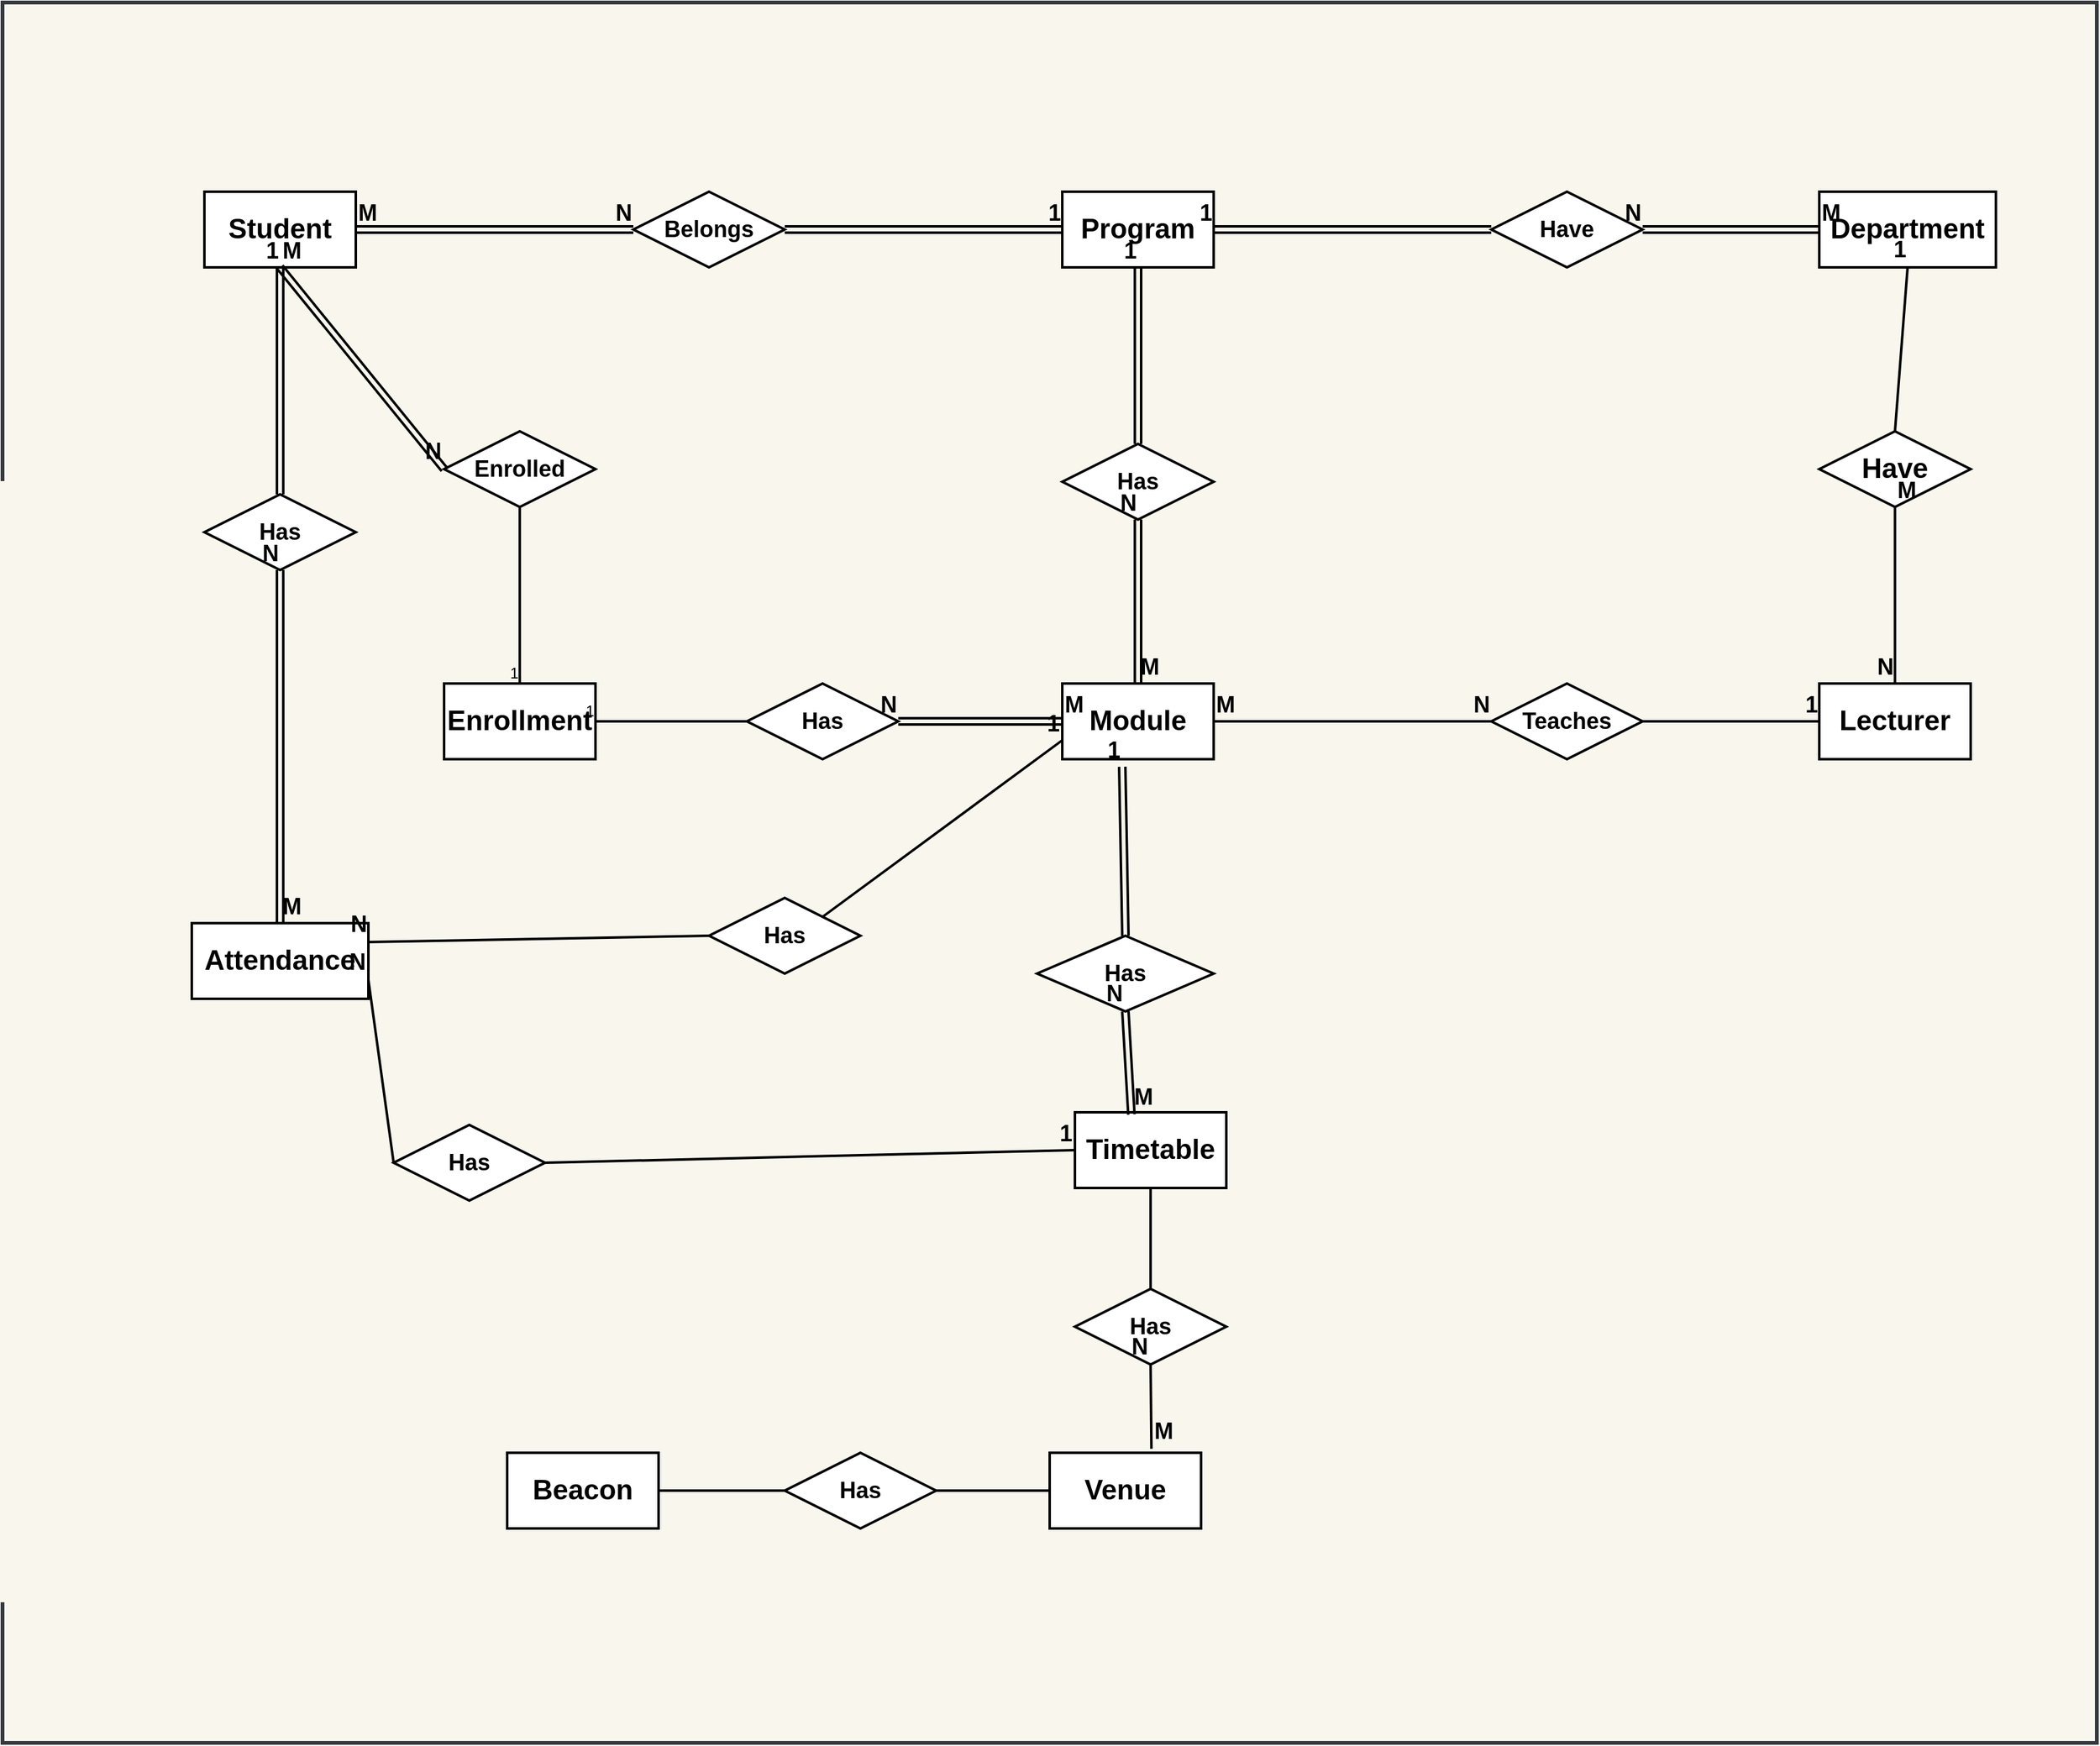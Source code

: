 <mxfile version="21.1.2" type="device">
  <diagram id="R2lEEEUBdFMjLlhIrx00" name="Page-1">
    <mxGraphModel dx="3414" dy="1017" grid="1" gridSize="10" guides="1" tooltips="1" connect="1" arrows="1" fold="1" page="1" pageScale="1" pageWidth="850" pageHeight="1100" math="0" shadow="0" extFonts="Permanent Marker^https://fonts.googleapis.com/css?family=Permanent+Marker">
      <root>
        <mxCell id="0" />
        <mxCell id="1" parent="0" />
        <mxCell id="RXSMDrH9linVr9BkSCTJ-110" value="" style="rounded=0;whiteSpace=wrap;html=1;strokeWidth=3;fillColor=#f9f7ed;strokeColor=#36393d;" parent="1" vertex="1">
          <mxGeometry x="-850" y="310" width="1660" height="1380" as="geometry" />
        </mxCell>
        <mxCell id="RXSMDrH9linVr9BkSCTJ-1" value="&lt;b&gt;&lt;font style=&quot;font-size: 22px;&quot;&gt;Venue&lt;/font&gt;&lt;/b&gt;" style="rounded=0;whiteSpace=wrap;html=1;strokeWidth=2;" parent="1" vertex="1">
          <mxGeometry x="-20" y="1460" width="120" height="60" as="geometry" />
        </mxCell>
        <mxCell id="RXSMDrH9linVr9BkSCTJ-2" value="&lt;b&gt;&lt;font style=&quot;font-size: 22px;&quot;&gt;Beacon&lt;/font&gt;&lt;/b&gt;" style="rounded=0;whiteSpace=wrap;html=1;strokeWidth=2;" parent="1" vertex="1">
          <mxGeometry x="-450" y="1460" width="120" height="60" as="geometry" />
        </mxCell>
        <mxCell id="RXSMDrH9linVr9BkSCTJ-3" value="&lt;b&gt;&lt;font style=&quot;font-size: 22px;&quot;&gt;Attendance&lt;/font&gt;&lt;/b&gt;" style="rounded=0;whiteSpace=wrap;html=1;strokeWidth=2;" parent="1" vertex="1">
          <mxGeometry x="-700" y="1040" width="140" height="60" as="geometry" />
        </mxCell>
        <mxCell id="RXSMDrH9linVr9BkSCTJ-4" value="&lt;b&gt;&lt;font style=&quot;font-size: 22px;&quot;&gt;Timetable&lt;/font&gt;&lt;/b&gt;" style="rounded=0;whiteSpace=wrap;html=1;strokeWidth=2;" parent="1" vertex="1">
          <mxGeometry y="1190" width="120" height="60" as="geometry" />
        </mxCell>
        <mxCell id="RXSMDrH9linVr9BkSCTJ-5" value="&lt;b&gt;&lt;font style=&quot;font-size: 22px;&quot;&gt;Department&lt;/font&gt;&lt;/b&gt;" style="rounded=0;whiteSpace=wrap;html=1;strokeWidth=2;" parent="1" vertex="1">
          <mxGeometry x="590" y="460" width="140" height="60" as="geometry" />
        </mxCell>
        <mxCell id="RXSMDrH9linVr9BkSCTJ-6" value="&lt;b&gt;&lt;font style=&quot;font-size: 22px;&quot;&gt;Student&lt;/font&gt;&lt;/b&gt;" style="rounded=0;whiteSpace=wrap;html=1;strokeWidth=2;" parent="1" vertex="1">
          <mxGeometry x="-690" y="460" width="120" height="60" as="geometry" />
        </mxCell>
        <mxCell id="RXSMDrH9linVr9BkSCTJ-7" value="&lt;b&gt;&lt;font style=&quot;font-size: 22px;&quot;&gt;Lecturer&lt;/font&gt;&lt;/b&gt;" style="rounded=0;whiteSpace=wrap;html=1;strokeWidth=2;" parent="1" vertex="1">
          <mxGeometry x="590" y="850" width="120" height="60" as="geometry" />
        </mxCell>
        <mxCell id="RXSMDrH9linVr9BkSCTJ-8" value="&lt;b&gt;&lt;font style=&quot;font-size: 22px;&quot;&gt;Module&lt;/font&gt;&lt;/b&gt;" style="rounded=0;whiteSpace=wrap;html=1;strokeWidth=2;" parent="1" vertex="1">
          <mxGeometry x="-10" y="850" width="120" height="60" as="geometry" />
        </mxCell>
        <mxCell id="RXSMDrH9linVr9BkSCTJ-9" value="&lt;b&gt;&lt;font style=&quot;font-size: 22px;&quot;&gt;Enrollment&lt;/font&gt;&lt;/b&gt;" style="rounded=0;whiteSpace=wrap;html=1;strokeWidth=2;" parent="1" vertex="1">
          <mxGeometry x="-500" y="850" width="120" height="60" as="geometry" />
        </mxCell>
        <mxCell id="RXSMDrH9linVr9BkSCTJ-10" value="&lt;b&gt;&lt;font style=&quot;font-size: 22px;&quot;&gt;Program&lt;/font&gt;&lt;/b&gt;" style="rounded=0;whiteSpace=wrap;html=1;strokeWidth=2;" parent="1" vertex="1">
          <mxGeometry x="-10" y="460" width="120" height="60" as="geometry" />
        </mxCell>
        <mxCell id="RXSMDrH9linVr9BkSCTJ-12" value="&lt;b&gt;&lt;font style=&quot;font-size: 18px;&quot;&gt;Has&lt;/font&gt;&lt;/b&gt;" style="shape=rhombus;perimeter=rhombusPerimeter;whiteSpace=wrap;html=1;align=center;strokeWidth=2;" parent="1" vertex="1">
          <mxGeometry x="-230" y="1460" width="120" height="60" as="geometry" />
        </mxCell>
        <mxCell id="RXSMDrH9linVr9BkSCTJ-13" value="&lt;b&gt;&lt;font style=&quot;font-size: 22px;&quot;&gt;Have&lt;/font&gt;&lt;/b&gt;" style="shape=rhombus;perimeter=rhombusPerimeter;whiteSpace=wrap;html=1;align=center;strokeWidth=2;" parent="1" vertex="1">
          <mxGeometry x="590" y="650" width="120" height="60" as="geometry" />
        </mxCell>
        <mxCell id="RXSMDrH9linVr9BkSCTJ-14" value="&lt;b&gt;&lt;font style=&quot;font-size: 18px;&quot;&gt;Belongs&lt;/font&gt;&lt;/b&gt;" style="shape=rhombus;perimeter=rhombusPerimeter;whiteSpace=wrap;html=1;align=center;strokeWidth=2;" parent="1" vertex="1">
          <mxGeometry x="-350" y="460" width="120" height="60" as="geometry" />
        </mxCell>
        <mxCell id="RXSMDrH9linVr9BkSCTJ-15" value="&lt;b&gt;&lt;font style=&quot;font-size: 18px;&quot;&gt;Have&lt;/font&gt;&lt;/b&gt;" style="shape=rhombus;perimeter=rhombusPerimeter;whiteSpace=wrap;html=1;align=center;strokeWidth=2;" parent="1" vertex="1">
          <mxGeometry x="330" y="460" width="120" height="60" as="geometry" />
        </mxCell>
        <mxCell id="RXSMDrH9linVr9BkSCTJ-16" value="&lt;b&gt;&lt;font style=&quot;font-size: 18px;&quot;&gt;Teaches&lt;/font&gt;&lt;/b&gt;" style="shape=rhombus;perimeter=rhombusPerimeter;whiteSpace=wrap;html=1;align=center;strokeWidth=2;" parent="1" vertex="1">
          <mxGeometry x="330" y="850" width="120" height="60" as="geometry" />
        </mxCell>
        <mxCell id="RXSMDrH9linVr9BkSCTJ-18" value="&lt;b&gt;&lt;font style=&quot;font-size: 18px;&quot;&gt;Has&lt;/font&gt;&lt;/b&gt;" style="shape=rhombus;perimeter=rhombusPerimeter;whiteSpace=wrap;html=1;align=center;strokeWidth=2;" parent="1" vertex="1">
          <mxGeometry x="-260" y="850" width="120" height="60" as="geometry" />
        </mxCell>
        <mxCell id="RXSMDrH9linVr9BkSCTJ-19" value="&lt;b&gt;&lt;font style=&quot;font-size: 18px;&quot;&gt;Enrolled&lt;/font&gt;&lt;/b&gt;" style="shape=rhombus;perimeter=rhombusPerimeter;whiteSpace=wrap;html=1;align=center;strokeWidth=2;" parent="1" vertex="1">
          <mxGeometry x="-500" y="650" width="120" height="60" as="geometry" />
        </mxCell>
        <mxCell id="RXSMDrH9linVr9BkSCTJ-20" value="&lt;b&gt;&lt;font style=&quot;font-size: 18px;&quot;&gt;Has&lt;/font&gt;&lt;/b&gt;" style="shape=rhombus;perimeter=rhombusPerimeter;whiteSpace=wrap;html=1;align=center;strokeWidth=2;" parent="1" vertex="1">
          <mxGeometry x="-10" y="660" width="120" height="60" as="geometry" />
        </mxCell>
        <mxCell id="RXSMDrH9linVr9BkSCTJ-21" value="&lt;span style=&quot;font-size: 18px;&quot;&gt;&lt;b&gt;Has&lt;/b&gt;&lt;/span&gt;" style="shape=rhombus;perimeter=rhombusPerimeter;whiteSpace=wrap;html=1;align=center;strokeWidth=2;" parent="1" vertex="1">
          <mxGeometry x="-30" y="1050" width="140" height="60" as="geometry" />
        </mxCell>
        <mxCell id="RXSMDrH9linVr9BkSCTJ-22" value="&lt;b&gt;&lt;font style=&quot;font-size: 18px;&quot;&gt;Has&lt;/font&gt;&lt;/b&gt;" style="shape=rhombus;perimeter=rhombusPerimeter;whiteSpace=wrap;html=1;align=center;strokeWidth=2;" parent="1" vertex="1">
          <mxGeometry x="-690" y="700" width="120" height="60" as="geometry" />
        </mxCell>
        <mxCell id="RXSMDrH9linVr9BkSCTJ-23" value="&lt;b&gt;&lt;font style=&quot;font-size: 18px;&quot;&gt;Has&lt;/font&gt;&lt;/b&gt;" style="shape=rhombus;perimeter=rhombusPerimeter;whiteSpace=wrap;html=1;align=center;strokeWidth=2;" parent="1" vertex="1">
          <mxGeometry x="-540" y="1200" width="120" height="60" as="geometry" />
        </mxCell>
        <mxCell id="RXSMDrH9linVr9BkSCTJ-24" value="&lt;b&gt;&lt;font style=&quot;font-size: 18px;&quot;&gt;Has&lt;/font&gt;&lt;/b&gt;" style="shape=rhombus;perimeter=rhombusPerimeter;whiteSpace=wrap;html=1;align=center;strokeWidth=2;" parent="1" vertex="1">
          <mxGeometry x="-290" y="1020" width="120" height="60" as="geometry" />
        </mxCell>
        <mxCell id="RXSMDrH9linVr9BkSCTJ-31" value="" style="shape=link;html=1;rounded=0;strokeWidth=2;exitX=1;exitY=0.5;exitDx=0;exitDy=0;entryX=0;entryY=0.5;entryDx=0;entryDy=0;" parent="1" source="RXSMDrH9linVr9BkSCTJ-6" target="RXSMDrH9linVr9BkSCTJ-14" edge="1">
          <mxGeometry relative="1" as="geometry">
            <mxPoint x="-535" y="489.29" as="sourcePoint" />
            <mxPoint x="-385" y="489.29" as="targetPoint" />
          </mxGeometry>
        </mxCell>
        <mxCell id="RXSMDrH9linVr9BkSCTJ-32" value="&lt;font style=&quot;font-size: 18px;&quot;&gt;&lt;b&gt;M&lt;/b&gt;&lt;/font&gt;" style="resizable=0;html=1;whiteSpace=wrap;align=left;verticalAlign=bottom;" parent="RXSMDrH9linVr9BkSCTJ-31" connectable="0" vertex="1">
          <mxGeometry x="-1" relative="1" as="geometry" />
        </mxCell>
        <mxCell id="RXSMDrH9linVr9BkSCTJ-33" value="&lt;font style=&quot;font-size: 18px;&quot;&gt;&lt;b&gt;N&lt;/b&gt;&lt;/font&gt;" style="resizable=0;html=1;whiteSpace=wrap;align=right;verticalAlign=bottom;" parent="RXSMDrH9linVr9BkSCTJ-31" connectable="0" vertex="1">
          <mxGeometry x="1" relative="1" as="geometry" />
        </mxCell>
        <mxCell id="RXSMDrH9linVr9BkSCTJ-34" value="" style="shape=link;html=1;rounded=0;exitX=1;exitY=0.5;exitDx=0;exitDy=0;entryX=0;entryY=0.5;entryDx=0;entryDy=0;strokeWidth=2;" parent="1" source="RXSMDrH9linVr9BkSCTJ-14" target="RXSMDrH9linVr9BkSCTJ-10" edge="1">
          <mxGeometry relative="1" as="geometry">
            <mxPoint x="-190" y="730" as="sourcePoint" />
            <mxPoint x="-30" y="730" as="targetPoint" />
          </mxGeometry>
        </mxCell>
        <mxCell id="RXSMDrH9linVr9BkSCTJ-35" value="&lt;font style=&quot;font-size: 18px;&quot;&gt;&lt;b&gt;1&lt;/b&gt;&lt;/font&gt;" style="resizable=0;html=1;whiteSpace=wrap;align=right;verticalAlign=bottom;" parent="RXSMDrH9linVr9BkSCTJ-34" connectable="0" vertex="1">
          <mxGeometry x="1" relative="1" as="geometry" />
        </mxCell>
        <mxCell id="RXSMDrH9linVr9BkSCTJ-36" value="" style="endArrow=none;html=1;rounded=0;entryX=0;entryY=0.5;entryDx=0;entryDy=0;exitX=0.5;exitY=1;exitDx=0;exitDy=0;strokeWidth=2;shape=link;" parent="1" source="RXSMDrH9linVr9BkSCTJ-6" target="RXSMDrH9linVr9BkSCTJ-19" edge="1">
          <mxGeometry relative="1" as="geometry">
            <mxPoint x="-630" y="540" as="sourcePoint" />
            <mxPoint x="-30" y="730" as="targetPoint" />
          </mxGeometry>
        </mxCell>
        <mxCell id="RXSMDrH9linVr9BkSCTJ-37" value="&lt;font style=&quot;font-size: 18px;&quot;&gt;&lt;b&gt;M&lt;/b&gt;&lt;/font&gt;" style="resizable=0;html=1;whiteSpace=wrap;align=left;verticalAlign=bottom;" parent="RXSMDrH9linVr9BkSCTJ-36" connectable="0" vertex="1">
          <mxGeometry x="-1" relative="1" as="geometry" />
        </mxCell>
        <mxCell id="RXSMDrH9linVr9BkSCTJ-38" value="&lt;font style=&quot;font-size: 18px;&quot;&gt;&lt;b&gt;N&lt;/b&gt;&lt;/font&gt;" style="resizable=0;html=1;whiteSpace=wrap;align=right;verticalAlign=bottom;" parent="RXSMDrH9linVr9BkSCTJ-36" connectable="0" vertex="1">
          <mxGeometry x="1" relative="1" as="geometry" />
        </mxCell>
        <mxCell id="RXSMDrH9linVr9BkSCTJ-41" value="" style="endArrow=none;html=1;rounded=0;strokeWidth=2;entryX=0.5;entryY=0;entryDx=0;entryDy=0;exitX=0.5;exitY=1;exitDx=0;exitDy=0;" parent="1" source="RXSMDrH9linVr9BkSCTJ-19" target="RXSMDrH9linVr9BkSCTJ-9" edge="1">
          <mxGeometry relative="1" as="geometry">
            <mxPoint x="-430" y="710" as="sourcePoint" />
            <mxPoint x="-30" y="730" as="targetPoint" />
          </mxGeometry>
        </mxCell>
        <mxCell id="RXSMDrH9linVr9BkSCTJ-42" value="1" style="resizable=0;html=1;whiteSpace=wrap;align=right;verticalAlign=bottom;" parent="RXSMDrH9linVr9BkSCTJ-41" connectable="0" vertex="1">
          <mxGeometry x="1" relative="1" as="geometry" />
        </mxCell>
        <mxCell id="RXSMDrH9linVr9BkSCTJ-43" value="" style="shape=link;html=1;rounded=0;strokeWidth=2;exitX=0;exitY=0.5;exitDx=0;exitDy=0;entryX=1;entryY=0.5;entryDx=0;entryDy=0;" parent="1" source="RXSMDrH9linVr9BkSCTJ-5" target="RXSMDrH9linVr9BkSCTJ-15" edge="1">
          <mxGeometry relative="1" as="geometry">
            <mxPoint x="130" y="580" as="sourcePoint" />
            <mxPoint x="350" y="580" as="targetPoint" />
          </mxGeometry>
        </mxCell>
        <mxCell id="RXSMDrH9linVr9BkSCTJ-44" value="&lt;font style=&quot;font-size: 18px;&quot;&gt;&lt;b&gt;M&lt;/b&gt;&lt;/font&gt;" style="resizable=0;html=1;whiteSpace=wrap;align=left;verticalAlign=bottom;" parent="RXSMDrH9linVr9BkSCTJ-43" connectable="0" vertex="1">
          <mxGeometry x="-1" relative="1" as="geometry" />
        </mxCell>
        <mxCell id="RXSMDrH9linVr9BkSCTJ-45" value="&lt;b&gt;&lt;font style=&quot;font-size: 18px;&quot;&gt;N&lt;/font&gt;&lt;/b&gt;" style="resizable=0;html=1;whiteSpace=wrap;align=right;verticalAlign=bottom;" parent="RXSMDrH9linVr9BkSCTJ-43" connectable="0" vertex="1">
          <mxGeometry x="1" relative="1" as="geometry" />
        </mxCell>
        <mxCell id="RXSMDrH9linVr9BkSCTJ-46" value="" style="shape=link;html=1;rounded=0;exitX=0;exitY=0.5;exitDx=0;exitDy=0;entryX=1;entryY=0.5;entryDx=0;entryDy=0;strokeWidth=2;" parent="1" source="RXSMDrH9linVr9BkSCTJ-15" target="RXSMDrH9linVr9BkSCTJ-10" edge="1">
          <mxGeometry relative="1" as="geometry">
            <mxPoint x="-20" y="680" as="sourcePoint" />
            <mxPoint x="140" y="680" as="targetPoint" />
          </mxGeometry>
        </mxCell>
        <mxCell id="RXSMDrH9linVr9BkSCTJ-47" value="&lt;font style=&quot;font-size: 18px;&quot;&gt;&lt;b&gt;1&lt;/b&gt;&lt;/font&gt;" style="resizable=0;html=1;whiteSpace=wrap;align=right;verticalAlign=bottom;" parent="RXSMDrH9linVr9BkSCTJ-46" connectable="0" vertex="1">
          <mxGeometry x="1" relative="1" as="geometry" />
        </mxCell>
        <mxCell id="RXSMDrH9linVr9BkSCTJ-48" value="" style="shape=link;html=1;rounded=0;exitX=0.5;exitY=0;exitDx=0;exitDy=0;entryX=0.5;entryY=1;entryDx=0;entryDy=0;strokeWidth=2;" parent="1" source="RXSMDrH9linVr9BkSCTJ-20" target="RXSMDrH9linVr9BkSCTJ-10" edge="1">
          <mxGeometry relative="1" as="geometry">
            <mxPoint x="340" y="500" as="sourcePoint" />
            <mxPoint x="120" y="500" as="targetPoint" />
          </mxGeometry>
        </mxCell>
        <mxCell id="RXSMDrH9linVr9BkSCTJ-49" value="&lt;font style=&quot;font-size: 18px;&quot;&gt;&lt;b&gt;1&lt;/b&gt;&lt;/font&gt;" style="resizable=0;html=1;whiteSpace=wrap;align=right;verticalAlign=bottom;" parent="RXSMDrH9linVr9BkSCTJ-48" connectable="0" vertex="1">
          <mxGeometry x="1" relative="1" as="geometry" />
        </mxCell>
        <mxCell id="RXSMDrH9linVr9BkSCTJ-50" value="" style="shape=link;html=1;rounded=0;strokeWidth=2;exitX=0.5;exitY=0;exitDx=0;exitDy=0;entryX=0.5;entryY=1;entryDx=0;entryDy=0;" parent="1" source="RXSMDrH9linVr9BkSCTJ-8" target="RXSMDrH9linVr9BkSCTJ-20" edge="1">
          <mxGeometry relative="1" as="geometry">
            <mxPoint x="600" y="500" as="sourcePoint" />
            <mxPoint x="460" y="500" as="targetPoint" />
          </mxGeometry>
        </mxCell>
        <mxCell id="RXSMDrH9linVr9BkSCTJ-51" value="&lt;font style=&quot;font-size: 18px;&quot;&gt;&lt;b&gt;M&lt;/b&gt;&lt;/font&gt;" style="resizable=0;html=1;whiteSpace=wrap;align=left;verticalAlign=bottom;" parent="RXSMDrH9linVr9BkSCTJ-50" connectable="0" vertex="1">
          <mxGeometry x="-1" relative="1" as="geometry" />
        </mxCell>
        <mxCell id="RXSMDrH9linVr9BkSCTJ-52" value="&lt;font style=&quot;font-size: 18px;&quot;&gt;&lt;b&gt;N&lt;/b&gt;&lt;/font&gt;" style="resizable=0;html=1;whiteSpace=wrap;align=right;verticalAlign=bottom;" parent="RXSMDrH9linVr9BkSCTJ-50" connectable="0" vertex="1">
          <mxGeometry x="1" relative="1" as="geometry" />
        </mxCell>
        <mxCell id="RXSMDrH9linVr9BkSCTJ-53" value="" style="endArrow=none;html=1;rounded=0;strokeWidth=2;entryX=1;entryY=0.5;entryDx=0;entryDy=0;exitX=0;exitY=0.5;exitDx=0;exitDy=0;" parent="1" source="RXSMDrH9linVr9BkSCTJ-18" target="RXSMDrH9linVr9BkSCTJ-9" edge="1">
          <mxGeometry relative="1" as="geometry">
            <mxPoint x="-430" y="720" as="sourcePoint" />
            <mxPoint x="-430" y="860" as="targetPoint" />
          </mxGeometry>
        </mxCell>
        <mxCell id="RXSMDrH9linVr9BkSCTJ-54" value="1" style="resizable=0;html=1;whiteSpace=wrap;align=right;verticalAlign=bottom;" parent="RXSMDrH9linVr9BkSCTJ-53" connectable="0" vertex="1">
          <mxGeometry x="1" relative="1" as="geometry" />
        </mxCell>
        <mxCell id="RXSMDrH9linVr9BkSCTJ-55" value="" style="endArrow=none;html=1;rounded=0;exitX=0;exitY=0.5;exitDx=0;exitDy=0;strokeWidth=2;shape=link;" parent="1" source="RXSMDrH9linVr9BkSCTJ-8" target="RXSMDrH9linVr9BkSCTJ-18" edge="1">
          <mxGeometry relative="1" as="geometry">
            <mxPoint x="-620" y="530" as="sourcePoint" />
            <mxPoint x="-490" y="690" as="targetPoint" />
          </mxGeometry>
        </mxCell>
        <mxCell id="RXSMDrH9linVr9BkSCTJ-56" value="&lt;font style=&quot;font-size: 18px;&quot;&gt;&lt;b&gt;M&lt;/b&gt;&lt;/font&gt;" style="resizable=0;html=1;whiteSpace=wrap;align=left;verticalAlign=bottom;" parent="RXSMDrH9linVr9BkSCTJ-55" connectable="0" vertex="1">
          <mxGeometry x="-1" relative="1" as="geometry" />
        </mxCell>
        <mxCell id="RXSMDrH9linVr9BkSCTJ-57" value="&lt;font style=&quot;font-size: 18px;&quot;&gt;&lt;b&gt;N&lt;/b&gt;&lt;/font&gt;" style="resizable=0;html=1;whiteSpace=wrap;align=right;verticalAlign=bottom;" parent="RXSMDrH9linVr9BkSCTJ-55" connectable="0" vertex="1">
          <mxGeometry x="1" relative="1" as="geometry" />
        </mxCell>
        <mxCell id="RXSMDrH9linVr9BkSCTJ-58" value="" style="shape=link;html=1;rounded=0;exitX=0.5;exitY=0;exitDx=0;exitDy=0;entryX=0.5;entryY=1;entryDx=0;entryDy=0;strokeWidth=2;" parent="1" source="RXSMDrH9linVr9BkSCTJ-22" target="RXSMDrH9linVr9BkSCTJ-6" edge="1">
          <mxGeometry relative="1" as="geometry">
            <mxPoint x="-425" y="540" as="sourcePoint" />
            <mxPoint x="-645" y="540" as="targetPoint" />
          </mxGeometry>
        </mxCell>
        <mxCell id="RXSMDrH9linVr9BkSCTJ-59" value="&lt;font style=&quot;font-size: 18px;&quot;&gt;&lt;b&gt;1&lt;/b&gt;&lt;/font&gt;" style="resizable=0;html=1;whiteSpace=wrap;align=right;verticalAlign=bottom;" parent="RXSMDrH9linVr9BkSCTJ-58" connectable="0" vertex="1">
          <mxGeometry x="1" relative="1" as="geometry" />
        </mxCell>
        <mxCell id="RXSMDrH9linVr9BkSCTJ-60" value="" style="shape=link;html=1;rounded=0;strokeWidth=2;exitX=0.5;exitY=0;exitDx=0;exitDy=0;entryX=0.5;entryY=1;entryDx=0;entryDy=0;" parent="1" source="RXSMDrH9linVr9BkSCTJ-3" target="RXSMDrH9linVr9BkSCTJ-22" edge="1">
          <mxGeometry relative="1" as="geometry">
            <mxPoint x="-150" y="770" as="sourcePoint" />
            <mxPoint x="-290" y="770" as="targetPoint" />
          </mxGeometry>
        </mxCell>
        <mxCell id="RXSMDrH9linVr9BkSCTJ-61" value="&lt;font style=&quot;font-size: 18px;&quot;&gt;&lt;b&gt;M&lt;/b&gt;&lt;/font&gt;" style="resizable=0;html=1;whiteSpace=wrap;align=left;verticalAlign=bottom;" parent="RXSMDrH9linVr9BkSCTJ-60" connectable="0" vertex="1">
          <mxGeometry x="-1" relative="1" as="geometry" />
        </mxCell>
        <mxCell id="RXSMDrH9linVr9BkSCTJ-62" value="&lt;font style=&quot;font-size: 18px;&quot;&gt;&lt;b&gt;N&lt;/b&gt;&lt;/font&gt;" style="resizable=0;html=1;whiteSpace=wrap;align=right;verticalAlign=bottom;" parent="RXSMDrH9linVr9BkSCTJ-60" connectable="0" vertex="1">
          <mxGeometry x="1" relative="1" as="geometry" />
        </mxCell>
        <mxCell id="RXSMDrH9linVr9BkSCTJ-63" value="" style="endArrow=none;html=1;rounded=0;entryX=0.5;entryY=1;entryDx=0;entryDy=0;exitX=0.5;exitY=0;exitDx=0;exitDy=0;strokeWidth=2;" parent="1" source="RXSMDrH9linVr9BkSCTJ-13" target="RXSMDrH9linVr9BkSCTJ-5" edge="1">
          <mxGeometry relative="1" as="geometry">
            <mxPoint x="150" y="750" as="sourcePoint" />
            <mxPoint x="310" y="750" as="targetPoint" />
          </mxGeometry>
        </mxCell>
        <mxCell id="RXSMDrH9linVr9BkSCTJ-64" value="&lt;font style=&quot;font-size: 18px;&quot;&gt;&lt;b&gt;1&lt;/b&gt;&lt;/font&gt;" style="resizable=0;html=1;whiteSpace=wrap;align=right;verticalAlign=bottom;" parent="RXSMDrH9linVr9BkSCTJ-63" connectable="0" vertex="1">
          <mxGeometry x="1" relative="1" as="geometry" />
        </mxCell>
        <mxCell id="RXSMDrH9linVr9BkSCTJ-70" value="" style="endArrow=none;html=1;rounded=0;entryX=0.5;entryY=0;entryDx=0;entryDy=0;strokeWidth=2;" parent="1" target="RXSMDrH9linVr9BkSCTJ-7" edge="1">
          <mxGeometry relative="1" as="geometry">
            <mxPoint x="650" y="710" as="sourcePoint" />
            <mxPoint x="310" y="750" as="targetPoint" />
          </mxGeometry>
        </mxCell>
        <mxCell id="RXSMDrH9linVr9BkSCTJ-71" value="&lt;font style=&quot;font-size: 18px;&quot;&gt;&lt;b&gt;M&lt;/b&gt;&lt;/font&gt;" style="resizable=0;html=1;whiteSpace=wrap;align=left;verticalAlign=bottom;" parent="RXSMDrH9linVr9BkSCTJ-70" connectable="0" vertex="1">
          <mxGeometry x="-1" relative="1" as="geometry" />
        </mxCell>
        <mxCell id="RXSMDrH9linVr9BkSCTJ-72" value="&lt;font style=&quot;font-size: 18px;&quot;&gt;&lt;b&gt;N&lt;/b&gt;&lt;/font&gt;" style="resizable=0;html=1;whiteSpace=wrap;align=right;verticalAlign=bottom;" parent="RXSMDrH9linVr9BkSCTJ-70" connectable="0" vertex="1">
          <mxGeometry x="1" relative="1" as="geometry" />
        </mxCell>
        <mxCell id="RXSMDrH9linVr9BkSCTJ-75" value="" style="endArrow=none;html=1;rounded=0;entryX=0;entryY=0.5;entryDx=0;entryDy=0;strokeWidth=2;" parent="1" source="RXSMDrH9linVr9BkSCTJ-16" target="RXSMDrH9linVr9BkSCTJ-7" edge="1">
          <mxGeometry relative="1" as="geometry">
            <mxPoint x="150" y="750" as="sourcePoint" />
            <mxPoint x="310" y="750" as="targetPoint" />
          </mxGeometry>
        </mxCell>
        <mxCell id="RXSMDrH9linVr9BkSCTJ-76" value="&lt;font style=&quot;font-size: 18px;&quot;&gt;&lt;b&gt;1&lt;/b&gt;&lt;/font&gt;" style="resizable=0;html=1;whiteSpace=wrap;align=right;verticalAlign=bottom;" parent="RXSMDrH9linVr9BkSCTJ-75" connectable="0" vertex="1">
          <mxGeometry x="1" relative="1" as="geometry" />
        </mxCell>
        <mxCell id="RXSMDrH9linVr9BkSCTJ-77" value="" style="endArrow=none;html=1;rounded=0;exitX=1;exitY=0.5;exitDx=0;exitDy=0;strokeWidth=2;" parent="1" source="RXSMDrH9linVr9BkSCTJ-8" target="RXSMDrH9linVr9BkSCTJ-16" edge="1">
          <mxGeometry relative="1" as="geometry">
            <mxPoint x="150" y="750" as="sourcePoint" />
            <mxPoint x="310" y="750" as="targetPoint" />
          </mxGeometry>
        </mxCell>
        <mxCell id="RXSMDrH9linVr9BkSCTJ-78" value="&lt;font style=&quot;font-size: 18px;&quot;&gt;&lt;b&gt;M&lt;/b&gt;&lt;/font&gt;" style="resizable=0;html=1;whiteSpace=wrap;align=left;verticalAlign=bottom;" parent="RXSMDrH9linVr9BkSCTJ-77" connectable="0" vertex="1">
          <mxGeometry x="-1" relative="1" as="geometry" />
        </mxCell>
        <mxCell id="RXSMDrH9linVr9BkSCTJ-79" value="&lt;font style=&quot;font-size: 18px;&quot;&gt;&lt;b&gt;N&lt;/b&gt;&lt;/font&gt;" style="resizable=0;html=1;whiteSpace=wrap;align=right;verticalAlign=bottom;" parent="RXSMDrH9linVr9BkSCTJ-77" connectable="0" vertex="1">
          <mxGeometry x="1" relative="1" as="geometry" />
        </mxCell>
        <mxCell id="RXSMDrH9linVr9BkSCTJ-80" value="" style="shape=link;html=1;rounded=0;entryX=0.396;entryY=1.1;entryDx=0;entryDy=0;exitX=0.5;exitY=0;exitDx=0;exitDy=0;strokeWidth=2;entryPerimeter=0;" parent="1" source="RXSMDrH9linVr9BkSCTJ-21" target="RXSMDrH9linVr9BkSCTJ-8" edge="1">
          <mxGeometry relative="1" as="geometry">
            <mxPoint x="-90" y="890" as="sourcePoint" />
            <mxPoint x="70" y="890" as="targetPoint" />
          </mxGeometry>
        </mxCell>
        <mxCell id="RXSMDrH9linVr9BkSCTJ-81" value="&lt;font style=&quot;font-size: 18px;&quot;&gt;&lt;b&gt;1&lt;/b&gt;&lt;/font&gt;" style="resizable=0;html=1;whiteSpace=wrap;align=right;verticalAlign=bottom;" parent="RXSMDrH9linVr9BkSCTJ-80" connectable="0" vertex="1">
          <mxGeometry x="1" relative="1" as="geometry" />
        </mxCell>
        <mxCell id="RXSMDrH9linVr9BkSCTJ-82" value="" style="shape=link;html=1;rounded=0;exitX=0.373;exitY=0.029;exitDx=0;exitDy=0;entryX=0.5;entryY=1;entryDx=0;entryDy=0;strokeWidth=2;exitPerimeter=0;" parent="1" source="RXSMDrH9linVr9BkSCTJ-4" target="RXSMDrH9linVr9BkSCTJ-21" edge="1">
          <mxGeometry relative="1" as="geometry">
            <mxPoint x="-90" y="890" as="sourcePoint" />
            <mxPoint x="70" y="890" as="targetPoint" />
          </mxGeometry>
        </mxCell>
        <mxCell id="RXSMDrH9linVr9BkSCTJ-83" value="&lt;font style=&quot;font-size: 18px;&quot;&gt;&lt;b&gt;M&lt;/b&gt;&lt;/font&gt;" style="resizable=0;html=1;whiteSpace=wrap;align=left;verticalAlign=bottom;" parent="RXSMDrH9linVr9BkSCTJ-82" connectable="0" vertex="1">
          <mxGeometry x="-1" relative="1" as="geometry" />
        </mxCell>
        <mxCell id="RXSMDrH9linVr9BkSCTJ-84" value="&lt;font style=&quot;font-size: 18px;&quot;&gt;&lt;b&gt;N&lt;/b&gt;&lt;/font&gt;" style="resizable=0;html=1;whiteSpace=wrap;align=right;verticalAlign=bottom;" parent="RXSMDrH9linVr9BkSCTJ-82" connectable="0" vertex="1">
          <mxGeometry x="1" relative="1" as="geometry" />
        </mxCell>
        <mxCell id="RXSMDrH9linVr9BkSCTJ-85" value="" style="endArrow=none;html=1;rounded=0;entryX=0;entryY=0.5;entryDx=0;entryDy=0;exitX=1;exitY=0.5;exitDx=0;exitDy=0;strokeWidth=2;" parent="1" source="RXSMDrH9linVr9BkSCTJ-23" target="RXSMDrH9linVr9BkSCTJ-4" edge="1">
          <mxGeometry relative="1" as="geometry">
            <mxPoint x="-90" y="890" as="sourcePoint" />
            <mxPoint x="290" y="1200" as="targetPoint" />
          </mxGeometry>
        </mxCell>
        <mxCell id="RXSMDrH9linVr9BkSCTJ-86" value="&lt;font style=&quot;font-size: 18px;&quot;&gt;&lt;b&gt;1&lt;/b&gt;&lt;/font&gt;" style="resizable=0;html=1;whiteSpace=wrap;align=right;verticalAlign=bottom;" parent="RXSMDrH9linVr9BkSCTJ-85" connectable="0" vertex="1">
          <mxGeometry x="1" relative="1" as="geometry" />
        </mxCell>
        <mxCell id="RXSMDrH9linVr9BkSCTJ-90" value="" style="endArrow=none;html=1;rounded=0;entryX=1;entryY=0.75;entryDx=0;entryDy=0;exitX=0;exitY=0.5;exitDx=0;exitDy=0;strokeWidth=2;" parent="1" source="RXSMDrH9linVr9BkSCTJ-23" target="RXSMDrH9linVr9BkSCTJ-3" edge="1">
          <mxGeometry relative="1" as="geometry">
            <mxPoint x="-90" y="890" as="sourcePoint" />
            <mxPoint x="70" y="890" as="targetPoint" />
          </mxGeometry>
        </mxCell>
        <mxCell id="RXSMDrH9linVr9BkSCTJ-91" value="&lt;font style=&quot;font-size: 18px;&quot;&gt;&lt;b&gt;N&lt;/b&gt;&lt;/font&gt;" style="resizable=0;html=1;whiteSpace=wrap;align=right;verticalAlign=bottom;" parent="RXSMDrH9linVr9BkSCTJ-90" connectable="0" vertex="1">
          <mxGeometry x="1" relative="1" as="geometry" />
        </mxCell>
        <mxCell id="RXSMDrH9linVr9BkSCTJ-92" value="" style="endArrow=none;html=1;rounded=0;entryX=1;entryY=0.25;entryDx=0;entryDy=0;exitX=0;exitY=0.5;exitDx=0;exitDy=0;strokeWidth=2;" parent="1" source="RXSMDrH9linVr9BkSCTJ-24" target="RXSMDrH9linVr9BkSCTJ-3" edge="1">
          <mxGeometry relative="1" as="geometry">
            <mxPoint x="-260" y="1180" as="sourcePoint" />
            <mxPoint x="-560" y="1085" as="targetPoint" />
          </mxGeometry>
        </mxCell>
        <mxCell id="RXSMDrH9linVr9BkSCTJ-93" value="&lt;font style=&quot;font-size: 18px;&quot;&gt;&lt;b&gt;N&lt;/b&gt;&lt;/font&gt;" style="resizable=0;html=1;whiteSpace=wrap;align=right;verticalAlign=bottom;" parent="RXSMDrH9linVr9BkSCTJ-92" connectable="0" vertex="1">
          <mxGeometry x="1" relative="1" as="geometry" />
        </mxCell>
        <mxCell id="RXSMDrH9linVr9BkSCTJ-96" value="" style="endArrow=none;html=1;rounded=0;entryX=0;entryY=0.75;entryDx=0;entryDy=0;exitX=1;exitY=0;exitDx=0;exitDy=0;strokeWidth=2;" parent="1" source="RXSMDrH9linVr9BkSCTJ-24" target="RXSMDrH9linVr9BkSCTJ-8" edge="1">
          <mxGeometry relative="1" as="geometry">
            <mxPoint x="-140" y="1180" as="sourcePoint" />
            <mxPoint x="240" y="1180" as="targetPoint" />
          </mxGeometry>
        </mxCell>
        <mxCell id="RXSMDrH9linVr9BkSCTJ-97" value="&lt;font style=&quot;font-size: 18px;&quot;&gt;&lt;b&gt;1&lt;/b&gt;&lt;/font&gt;" style="resizable=0;html=1;whiteSpace=wrap;align=right;verticalAlign=bottom;" parent="RXSMDrH9linVr9BkSCTJ-96" connectable="0" vertex="1">
          <mxGeometry x="1" relative="1" as="geometry" />
        </mxCell>
        <mxCell id="RXSMDrH9linVr9BkSCTJ-98" value="" style="endArrow=none;html=1;rounded=0;exitX=0;exitY=0.5;exitDx=0;exitDy=0;strokeWidth=2;" parent="1" source="RXSMDrH9linVr9BkSCTJ-1" target="RXSMDrH9linVr9BkSCTJ-12" edge="1">
          <mxGeometry relative="1" as="geometry">
            <mxPoint x="-90" y="1060" as="sourcePoint" />
            <mxPoint x="70" y="1060" as="targetPoint" />
          </mxGeometry>
        </mxCell>
        <mxCell id="RXSMDrH9linVr9BkSCTJ-99" value="" style="endArrow=none;html=1;rounded=0;strokeWidth=2;entryX=1;entryY=0.5;entryDx=0;entryDy=0;exitX=0;exitY=0.5;exitDx=0;exitDy=0;" parent="1" source="RXSMDrH9linVr9BkSCTJ-12" target="RXSMDrH9linVr9BkSCTJ-2" edge="1">
          <mxGeometry relative="1" as="geometry">
            <mxPoint x="-240" y="1470" as="sourcePoint" />
            <mxPoint x="-110" y="1480" as="targetPoint" />
          </mxGeometry>
        </mxCell>
        <mxCell id="RXSMDrH9linVr9BkSCTJ-100" value="&lt;b&gt;&lt;font style=&quot;font-size: 18px;&quot;&gt;Has&lt;/font&gt;&lt;/b&gt;" style="shape=rhombus;perimeter=rhombusPerimeter;whiteSpace=wrap;html=1;align=center;strokeWidth=2;" parent="1" vertex="1">
          <mxGeometry y="1330" width="120" height="60" as="geometry" />
        </mxCell>
        <mxCell id="RXSMDrH9linVr9BkSCTJ-106" value="" style="endArrow=none;html=1;rounded=0;entryX=0.5;entryY=1;entryDx=0;entryDy=0;exitX=0.5;exitY=0;exitDx=0;exitDy=0;strokeWidth=2;" parent="1" source="RXSMDrH9linVr9BkSCTJ-100" target="RXSMDrH9linVr9BkSCTJ-4" edge="1">
          <mxGeometry relative="1" as="geometry">
            <mxPoint x="-120" y="1090" as="sourcePoint" />
            <mxPoint x="40" y="1090" as="targetPoint" />
          </mxGeometry>
        </mxCell>
        <mxCell id="RXSMDrH9linVr9BkSCTJ-107" value="" style="endArrow=none;html=1;rounded=0;entryX=0.5;entryY=1;entryDx=0;entryDy=0;exitX=0.672;exitY=-0.053;exitDx=0;exitDy=0;exitPerimeter=0;strokeWidth=2;" parent="1" source="RXSMDrH9linVr9BkSCTJ-1" target="RXSMDrH9linVr9BkSCTJ-100" edge="1">
          <mxGeometry relative="1" as="geometry">
            <mxPoint x="-120" y="1090" as="sourcePoint" />
            <mxPoint x="40" y="1090" as="targetPoint" />
          </mxGeometry>
        </mxCell>
        <mxCell id="RXSMDrH9linVr9BkSCTJ-108" value="&lt;font style=&quot;font-size: 18px;&quot;&gt;&lt;b&gt;M&lt;/b&gt;&lt;/font&gt;" style="resizable=0;html=1;whiteSpace=wrap;align=left;verticalAlign=bottom;" parent="RXSMDrH9linVr9BkSCTJ-107" connectable="0" vertex="1">
          <mxGeometry x="-1" relative="1" as="geometry" />
        </mxCell>
        <mxCell id="RXSMDrH9linVr9BkSCTJ-109" value="&lt;font style=&quot;font-size: 18px;&quot;&gt;&lt;b&gt;N&lt;/b&gt;&lt;/font&gt;" style="resizable=0;html=1;whiteSpace=wrap;align=right;verticalAlign=bottom;" parent="RXSMDrH9linVr9BkSCTJ-107" connectable="0" vertex="1">
          <mxGeometry x="1" relative="1" as="geometry" />
        </mxCell>
      </root>
    </mxGraphModel>
  </diagram>
</mxfile>
